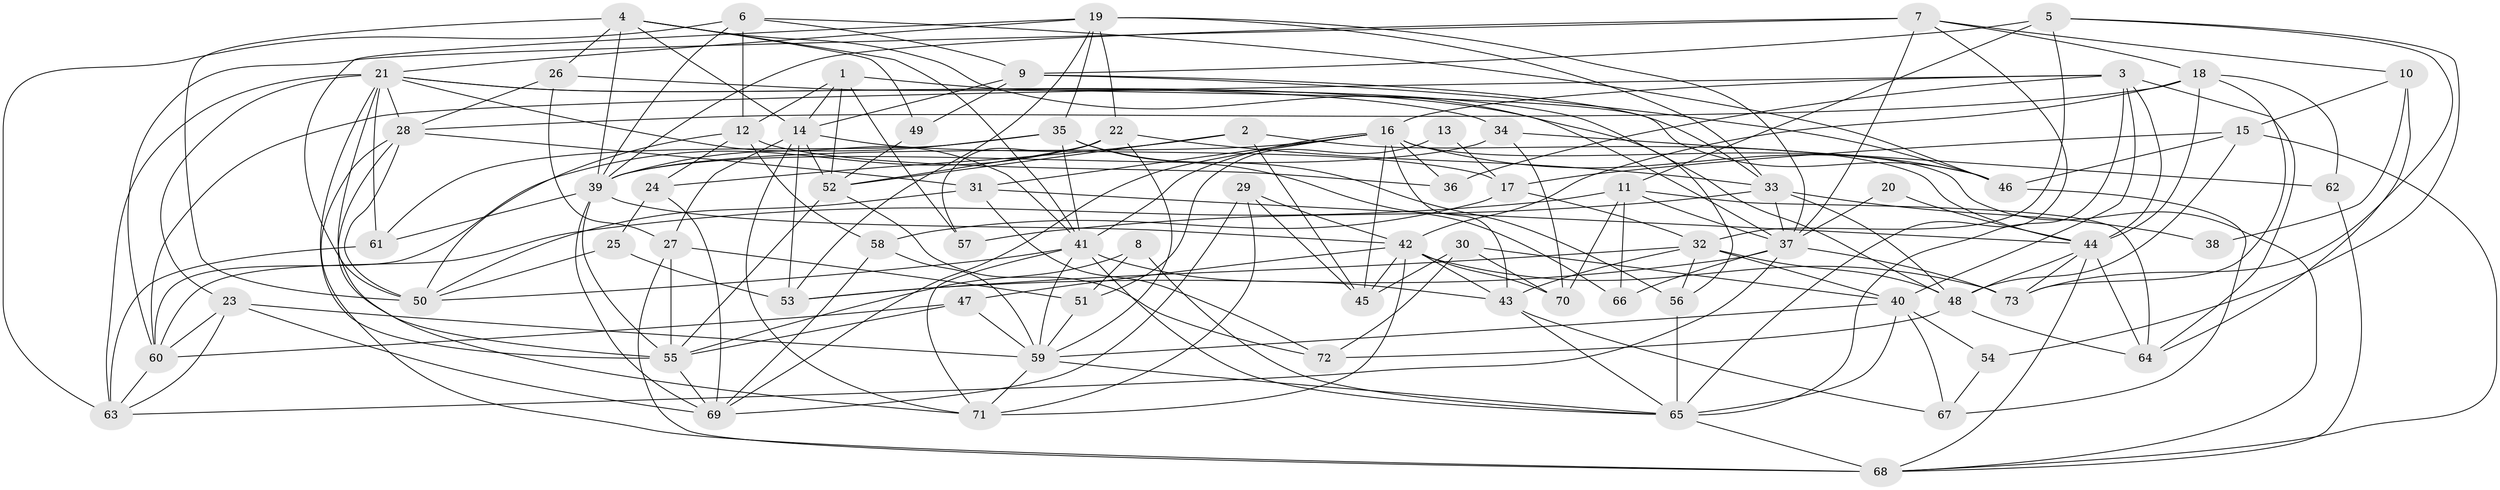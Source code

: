 // original degree distribution, {5: 0.2, 6: 0.1103448275862069, 7: 0.027586206896551724, 3: 0.2413793103448276, 4: 0.2482758620689655, 2: 0.15862068965517243, 8: 0.013793103448275862}
// Generated by graph-tools (version 1.1) at 2025/02/03/09/25 03:02:12]
// undirected, 73 vertices, 204 edges
graph export_dot {
graph [start="1"]
  node [color=gray90,style=filled];
  1;
  2;
  3;
  4;
  5;
  6;
  7;
  8;
  9;
  10;
  11;
  12;
  13;
  14;
  15;
  16;
  17;
  18;
  19;
  20;
  21;
  22;
  23;
  24;
  25;
  26;
  27;
  28;
  29;
  30;
  31;
  32;
  33;
  34;
  35;
  36;
  37;
  38;
  39;
  40;
  41;
  42;
  43;
  44;
  45;
  46;
  47;
  48;
  49;
  50;
  51;
  52;
  53;
  54;
  55;
  56;
  57;
  58;
  59;
  60;
  61;
  62;
  63;
  64;
  65;
  66;
  67;
  68;
  69;
  70;
  71;
  72;
  73;
  1 -- 12 [weight=1.0];
  1 -- 14 [weight=1.0];
  1 -- 46 [weight=1.0];
  1 -- 52 [weight=1.0];
  1 -- 57 [weight=1.0];
  2 -- 24 [weight=1.0];
  2 -- 44 [weight=1.0];
  2 -- 45 [weight=1.0];
  2 -- 52 [weight=1.0];
  3 -- 16 [weight=2.0];
  3 -- 36 [weight=1.0];
  3 -- 40 [weight=1.0];
  3 -- 44 [weight=1.0];
  3 -- 60 [weight=1.0];
  3 -- 64 [weight=1.0];
  3 -- 65 [weight=1.0];
  4 -- 14 [weight=1.0];
  4 -- 26 [weight=1.0];
  4 -- 39 [weight=2.0];
  4 -- 41 [weight=1.0];
  4 -- 49 [weight=1.0];
  4 -- 50 [weight=1.0];
  4 -- 56 [weight=1.0];
  5 -- 9 [weight=1.0];
  5 -- 11 [weight=1.0];
  5 -- 32 [weight=1.0];
  5 -- 54 [weight=1.0];
  5 -- 73 [weight=1.0];
  6 -- 9 [weight=1.0];
  6 -- 12 [weight=1.0];
  6 -- 39 [weight=1.0];
  6 -- 46 [weight=1.0];
  6 -- 63 [weight=1.0];
  7 -- 10 [weight=1.0];
  7 -- 18 [weight=1.0];
  7 -- 37 [weight=1.0];
  7 -- 39 [weight=1.0];
  7 -- 60 [weight=1.0];
  7 -- 65 [weight=1.0];
  8 -- 51 [weight=1.0];
  8 -- 55 [weight=1.0];
  8 -- 65 [weight=1.0];
  9 -- 14 [weight=1.0];
  9 -- 33 [weight=1.0];
  9 -- 46 [weight=1.0];
  9 -- 49 [weight=1.0];
  10 -- 15 [weight=1.0];
  10 -- 38 [weight=1.0];
  10 -- 64 [weight=2.0];
  11 -- 37 [weight=1.0];
  11 -- 60 [weight=1.0];
  11 -- 64 [weight=2.0];
  11 -- 66 [weight=1.0];
  11 -- 70 [weight=1.0];
  12 -- 24 [weight=1.0];
  12 -- 36 [weight=1.0];
  12 -- 50 [weight=1.0];
  12 -- 58 [weight=1.0];
  13 -- 17 [weight=1.0];
  13 -- 51 [weight=1.0];
  14 -- 17 [weight=1.0];
  14 -- 27 [weight=1.0];
  14 -- 52 [weight=1.0];
  14 -- 53 [weight=1.0];
  14 -- 71 [weight=1.0];
  15 -- 17 [weight=1.0];
  15 -- 46 [weight=1.0];
  15 -- 48 [weight=1.0];
  15 -- 68 [weight=1.0];
  16 -- 31 [weight=1.0];
  16 -- 36 [weight=1.0];
  16 -- 39 [weight=1.0];
  16 -- 41 [weight=1.0];
  16 -- 43 [weight=1.0];
  16 -- 45 [weight=1.0];
  16 -- 46 [weight=1.0];
  16 -- 68 [weight=1.0];
  16 -- 69 [weight=1.0];
  17 -- 32 [weight=1.0];
  17 -- 58 [weight=1.0];
  18 -- 28 [weight=1.0];
  18 -- 42 [weight=1.0];
  18 -- 44 [weight=1.0];
  18 -- 62 [weight=1.0];
  18 -- 73 [weight=2.0];
  19 -- 21 [weight=1.0];
  19 -- 22 [weight=1.0];
  19 -- 33 [weight=1.0];
  19 -- 35 [weight=1.0];
  19 -- 37 [weight=1.0];
  19 -- 50 [weight=1.0];
  19 -- 53 [weight=1.0];
  20 -- 37 [weight=1.0];
  20 -- 44 [weight=1.0];
  21 -- 23 [weight=1.0];
  21 -- 28 [weight=1.0];
  21 -- 34 [weight=1.0];
  21 -- 37 [weight=1.0];
  21 -- 41 [weight=1.0];
  21 -- 55 [weight=1.0];
  21 -- 61 [weight=1.0];
  21 -- 63 [weight=1.0];
  21 -- 71 [weight=1.0];
  22 -- 33 [weight=1.0];
  22 -- 52 [weight=1.0];
  22 -- 57 [weight=1.0];
  22 -- 59 [weight=1.0];
  22 -- 60 [weight=1.0];
  23 -- 59 [weight=1.0];
  23 -- 60 [weight=1.0];
  23 -- 63 [weight=1.0];
  23 -- 69 [weight=1.0];
  24 -- 25 [weight=1.0];
  24 -- 69 [weight=1.0];
  25 -- 50 [weight=1.0];
  25 -- 53 [weight=1.0];
  26 -- 27 [weight=1.0];
  26 -- 28 [weight=1.0];
  26 -- 48 [weight=1.0];
  27 -- 51 [weight=1.0];
  27 -- 55 [weight=1.0];
  27 -- 68 [weight=1.0];
  28 -- 31 [weight=1.0];
  28 -- 50 [weight=1.0];
  28 -- 55 [weight=1.0];
  28 -- 68 [weight=1.0];
  29 -- 42 [weight=1.0];
  29 -- 45 [weight=1.0];
  29 -- 69 [weight=1.0];
  29 -- 71 [weight=1.0];
  30 -- 40 [weight=1.0];
  30 -- 45 [weight=1.0];
  30 -- 70 [weight=1.0];
  30 -- 72 [weight=1.0];
  31 -- 44 [weight=1.0];
  31 -- 50 [weight=1.0];
  31 -- 72 [weight=1.0];
  32 -- 40 [weight=1.0];
  32 -- 43 [weight=1.0];
  32 -- 48 [weight=1.0];
  32 -- 53 [weight=1.0];
  32 -- 56 [weight=1.0];
  33 -- 37 [weight=1.0];
  33 -- 38 [weight=1.0];
  33 -- 48 [weight=1.0];
  33 -- 57 [weight=1.0];
  34 -- 39 [weight=1.0];
  34 -- 62 [weight=2.0];
  34 -- 70 [weight=1.0];
  35 -- 39 [weight=1.0];
  35 -- 41 [weight=1.0];
  35 -- 56 [weight=1.0];
  35 -- 61 [weight=1.0];
  35 -- 66 [weight=1.0];
  37 -- 53 [weight=2.0];
  37 -- 63 [weight=1.0];
  37 -- 66 [weight=1.0];
  37 -- 73 [weight=1.0];
  39 -- 42 [weight=1.0];
  39 -- 55 [weight=1.0];
  39 -- 61 [weight=1.0];
  39 -- 69 [weight=1.0];
  40 -- 54 [weight=1.0];
  40 -- 59 [weight=1.0];
  40 -- 65 [weight=1.0];
  40 -- 67 [weight=1.0];
  41 -- 43 [weight=1.0];
  41 -- 50 [weight=1.0];
  41 -- 59 [weight=1.0];
  41 -- 65 [weight=2.0];
  41 -- 71 [weight=1.0];
  42 -- 43 [weight=1.0];
  42 -- 45 [weight=1.0];
  42 -- 47 [weight=1.0];
  42 -- 70 [weight=1.0];
  42 -- 71 [weight=1.0];
  42 -- 73 [weight=1.0];
  43 -- 65 [weight=1.0];
  43 -- 67 [weight=2.0];
  44 -- 48 [weight=1.0];
  44 -- 64 [weight=1.0];
  44 -- 68 [weight=1.0];
  44 -- 73 [weight=1.0];
  46 -- 67 [weight=1.0];
  47 -- 55 [weight=1.0];
  47 -- 59 [weight=1.0];
  47 -- 60 [weight=1.0];
  48 -- 64 [weight=1.0];
  48 -- 72 [weight=1.0];
  49 -- 52 [weight=1.0];
  51 -- 59 [weight=1.0];
  52 -- 55 [weight=2.0];
  52 -- 72 [weight=1.0];
  54 -- 67 [weight=1.0];
  55 -- 69 [weight=1.0];
  56 -- 65 [weight=1.0];
  58 -- 59 [weight=1.0];
  58 -- 69 [weight=1.0];
  59 -- 65 [weight=1.0];
  59 -- 71 [weight=1.0];
  60 -- 63 [weight=1.0];
  61 -- 63 [weight=1.0];
  62 -- 68 [weight=1.0];
  65 -- 68 [weight=2.0];
}
